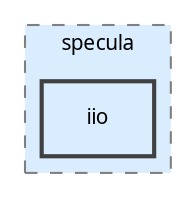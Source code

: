 digraph "include/specula/iio"
{
 // LATEX_PDF_SIZE
  bgcolor="transparent";
  edge [fontname="Iosevka",fontsize="10",labelfontname="Iosevka",labelfontsize="10"];
  node [fontname="Iosevka",fontsize="10",shape=record];
  compound=true
  subgraph clusterdir_26db96966dabc582ccddf970f4208118 {
    graph [ bgcolor="#daedff", pencolor="grey50", style="filled,dashed,", label="specula", fontname="Iosevka", fontsize="10", URL="dir_26db96966dabc582ccddf970f4208118.html"]
  dir_fa57adb1c04edc376e40ec78072eef75 [shape=box, label="iio", style="filled,bold,", fillcolor="#daedff", color="grey25", URL="dir_fa57adb1c04edc376e40ec78072eef75.html"];
  }
}
